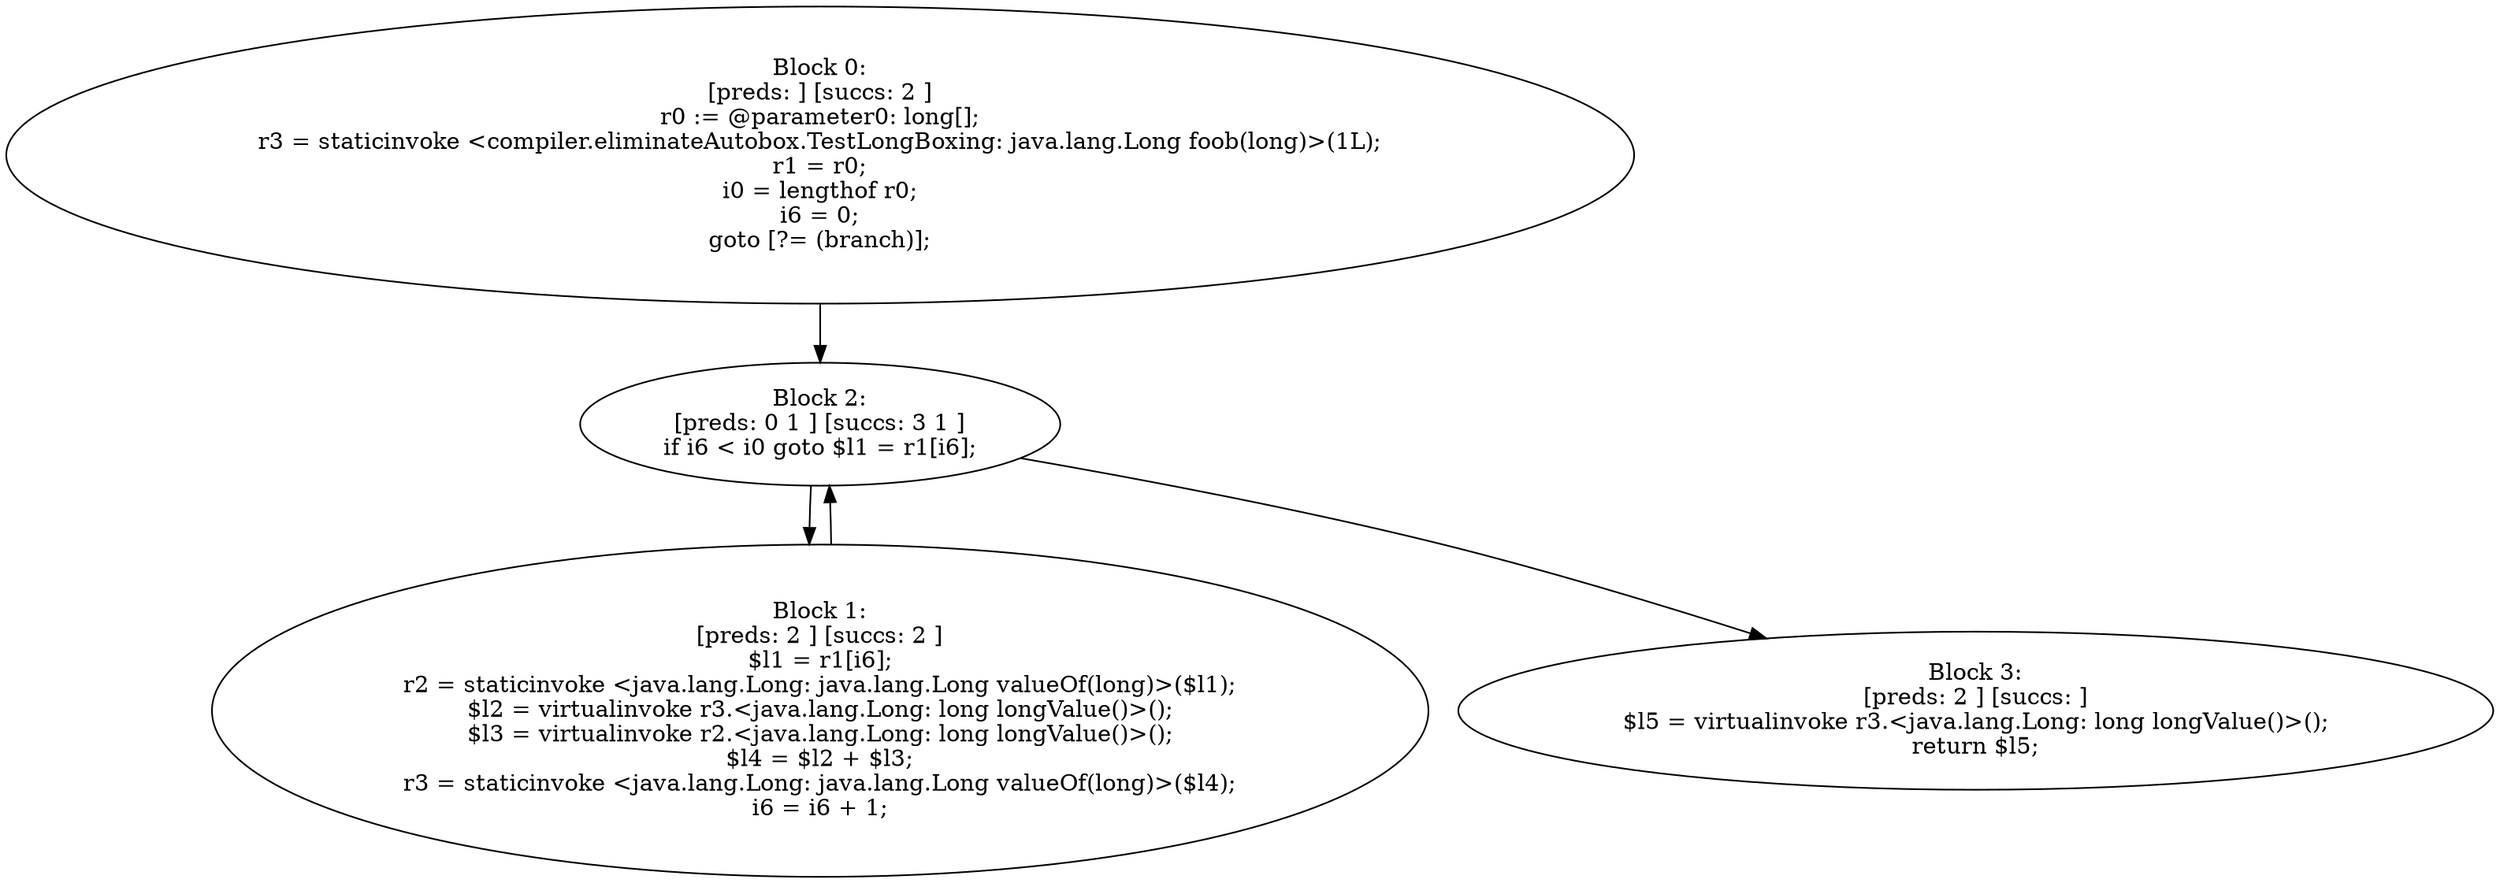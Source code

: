 digraph "unitGraph" {
    "Block 0:
[preds: ] [succs: 2 ]
r0 := @parameter0: long[];
r3 = staticinvoke <compiler.eliminateAutobox.TestLongBoxing: java.lang.Long foob(long)>(1L);
r1 = r0;
i0 = lengthof r0;
i6 = 0;
goto [?= (branch)];
"
    "Block 1:
[preds: 2 ] [succs: 2 ]
$l1 = r1[i6];
r2 = staticinvoke <java.lang.Long: java.lang.Long valueOf(long)>($l1);
$l2 = virtualinvoke r3.<java.lang.Long: long longValue()>();
$l3 = virtualinvoke r2.<java.lang.Long: long longValue()>();
$l4 = $l2 + $l3;
r3 = staticinvoke <java.lang.Long: java.lang.Long valueOf(long)>($l4);
i6 = i6 + 1;
"
    "Block 2:
[preds: 0 1 ] [succs: 3 1 ]
if i6 < i0 goto $l1 = r1[i6];
"
    "Block 3:
[preds: 2 ] [succs: ]
$l5 = virtualinvoke r3.<java.lang.Long: long longValue()>();
return $l5;
"
    "Block 0:
[preds: ] [succs: 2 ]
r0 := @parameter0: long[];
r3 = staticinvoke <compiler.eliminateAutobox.TestLongBoxing: java.lang.Long foob(long)>(1L);
r1 = r0;
i0 = lengthof r0;
i6 = 0;
goto [?= (branch)];
"->"Block 2:
[preds: 0 1 ] [succs: 3 1 ]
if i6 < i0 goto $l1 = r1[i6];
";
    "Block 1:
[preds: 2 ] [succs: 2 ]
$l1 = r1[i6];
r2 = staticinvoke <java.lang.Long: java.lang.Long valueOf(long)>($l1);
$l2 = virtualinvoke r3.<java.lang.Long: long longValue()>();
$l3 = virtualinvoke r2.<java.lang.Long: long longValue()>();
$l4 = $l2 + $l3;
r3 = staticinvoke <java.lang.Long: java.lang.Long valueOf(long)>($l4);
i6 = i6 + 1;
"->"Block 2:
[preds: 0 1 ] [succs: 3 1 ]
if i6 < i0 goto $l1 = r1[i6];
";
    "Block 2:
[preds: 0 1 ] [succs: 3 1 ]
if i6 < i0 goto $l1 = r1[i6];
"->"Block 3:
[preds: 2 ] [succs: ]
$l5 = virtualinvoke r3.<java.lang.Long: long longValue()>();
return $l5;
";
    "Block 2:
[preds: 0 1 ] [succs: 3 1 ]
if i6 < i0 goto $l1 = r1[i6];
"->"Block 1:
[preds: 2 ] [succs: 2 ]
$l1 = r1[i6];
r2 = staticinvoke <java.lang.Long: java.lang.Long valueOf(long)>($l1);
$l2 = virtualinvoke r3.<java.lang.Long: long longValue()>();
$l3 = virtualinvoke r2.<java.lang.Long: long longValue()>();
$l4 = $l2 + $l3;
r3 = staticinvoke <java.lang.Long: java.lang.Long valueOf(long)>($l4);
i6 = i6 + 1;
";
}
